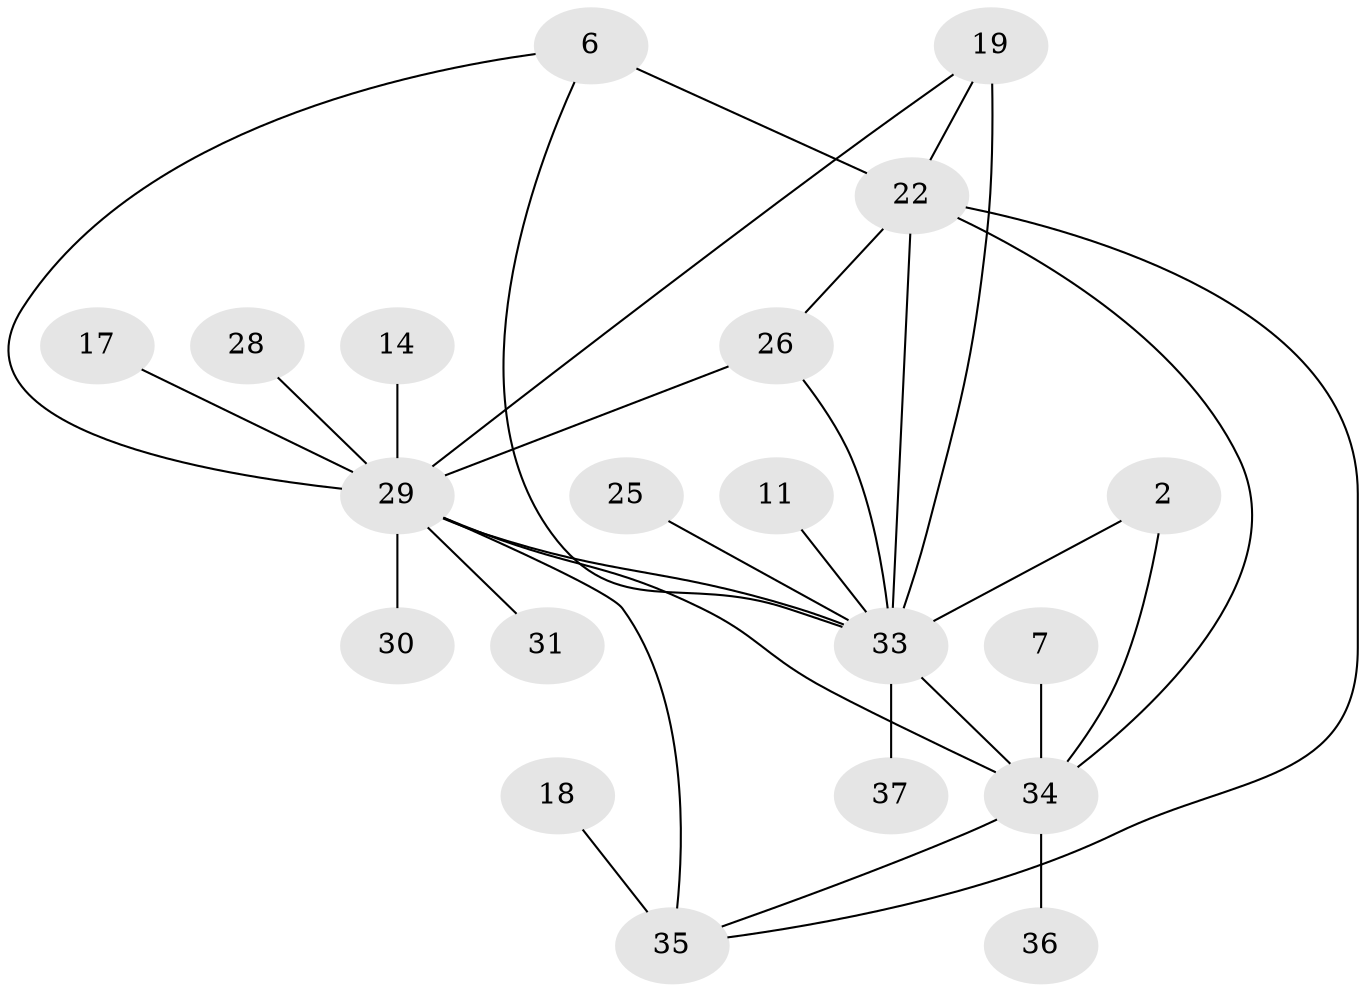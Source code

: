// original degree distribution, {2: 0.22764227642276422, 0: 0.10569105691056911, 3: 0.1951219512195122, 1: 0.34146341463414637, 5: 0.032520325203252036, 4: 0.07317073170731707, 6: 0.024390243902439025}
// Generated by graph-tools (version 1.1) at 2025/35/03/04/25 23:35:50]
// undirected, 20 vertices, 30 edges
graph export_dot {
  node [color=gray90,style=filled];
  2;
  6;
  7;
  11;
  14;
  17;
  18;
  19;
  22;
  25;
  26;
  28;
  29;
  30;
  31;
  33;
  34;
  35;
  36;
  37;
  2 -- 33 [weight=1.0];
  2 -- 34 [weight=1.0];
  6 -- 22 [weight=1.0];
  6 -- 29 [weight=1.0];
  6 -- 33 [weight=1.0];
  7 -- 34 [weight=1.0];
  11 -- 33 [weight=1.0];
  14 -- 29 [weight=2.0];
  17 -- 29 [weight=2.0];
  18 -- 35 [weight=1.0];
  19 -- 22 [weight=1.0];
  19 -- 29 [weight=1.0];
  19 -- 33 [weight=2.0];
  22 -- 26 [weight=1.0];
  22 -- 33 [weight=1.0];
  22 -- 34 [weight=1.0];
  22 -- 35 [weight=1.0];
  25 -- 33 [weight=1.0];
  26 -- 29 [weight=1.0];
  26 -- 33 [weight=1.0];
  28 -- 29 [weight=1.0];
  29 -- 30 [weight=3.0];
  29 -- 31 [weight=1.0];
  29 -- 33 [weight=1.0];
  29 -- 34 [weight=1.0];
  29 -- 35 [weight=2.0];
  33 -- 34 [weight=1.0];
  33 -- 37 [weight=1.0];
  34 -- 35 [weight=1.0];
  34 -- 36 [weight=1.0];
}
